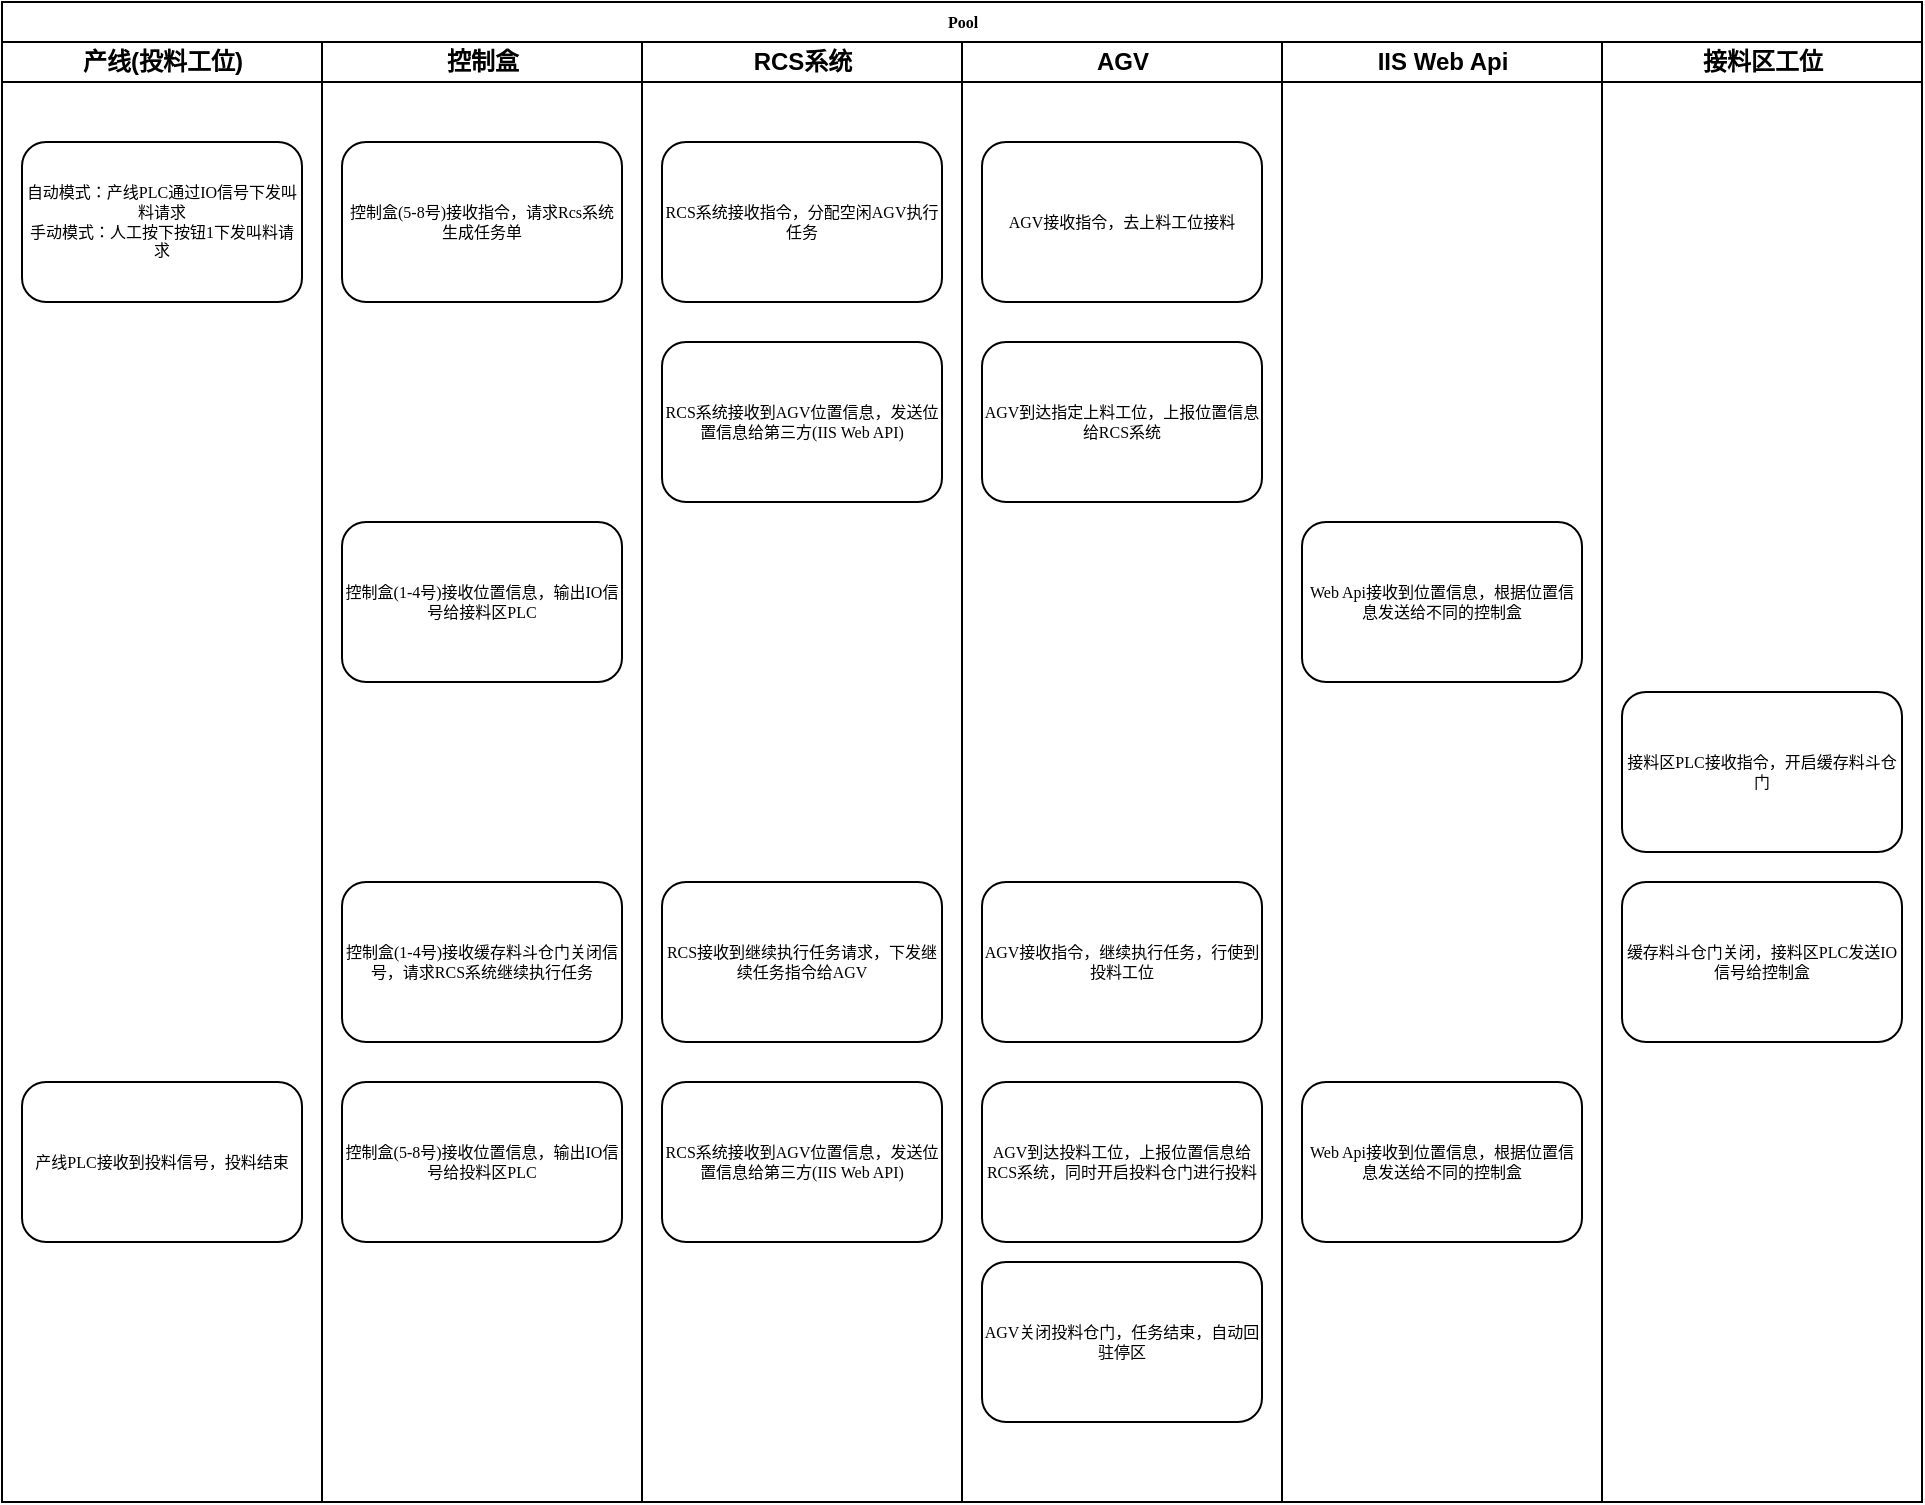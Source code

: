 <mxfile version="21.6.5" type="github">
  <diagram name="Page-1" id="74e2e168-ea6b-b213-b513-2b3c1d86103e">
    <mxGraphModel dx="1420" dy="754" grid="1" gridSize="10" guides="1" tooltips="1" connect="1" arrows="1" fold="1" page="1" pageScale="1" pageWidth="1100" pageHeight="850" background="none" math="0" shadow="0">
      <root>
        <mxCell id="0" />
        <mxCell id="1" parent="0" />
        <mxCell id="77e6c97f196da883-1" value="Pool" style="swimlane;html=1;childLayout=stackLayout;startSize=20;rounded=0;shadow=0;labelBackgroundColor=none;strokeWidth=1;fontFamily=Verdana;fontSize=8;align=center;" parent="1" vertex="1">
          <mxGeometry x="70" y="40" width="960" height="750" as="geometry" />
        </mxCell>
        <mxCell id="77e6c97f196da883-2" value="产线(投料工位)" style="swimlane;html=1;startSize=20;" parent="77e6c97f196da883-1" vertex="1">
          <mxGeometry y="20" width="160" height="730" as="geometry" />
        </mxCell>
        <mxCell id="77e6c97f196da883-8" value="自动模式：产线PLC通过IO信号下发叫料请求&lt;br&gt;手动模式：人工按下按钮1下发叫料请求" style="rounded=1;whiteSpace=wrap;html=1;shadow=0;labelBackgroundColor=none;strokeWidth=1;fontFamily=Verdana;fontSize=8;align=center;" parent="77e6c97f196da883-2" vertex="1">
          <mxGeometry x="10" y="50" width="140" height="80" as="geometry" />
        </mxCell>
        <mxCell id="hEFWX_XIuOQiZogUrTiY-18" value="产线PLC接收到投料信号，投料结束" style="rounded=1;whiteSpace=wrap;html=1;shadow=0;labelBackgroundColor=none;strokeWidth=1;fontFamily=Verdana;fontSize=8;align=center;" vertex="1" parent="77e6c97f196da883-2">
          <mxGeometry x="10" y="520" width="140" height="80" as="geometry" />
        </mxCell>
        <mxCell id="77e6c97f196da883-3" value="控制盒" style="swimlane;html=1;startSize=20;" parent="77e6c97f196da883-1" vertex="1">
          <mxGeometry x="160" y="20" width="160" height="730" as="geometry" />
        </mxCell>
        <mxCell id="hEFWX_XIuOQiZogUrTiY-1" value="控制盒(5-8号)接收指令，请求Rcs系统生成任务单" style="rounded=1;whiteSpace=wrap;html=1;shadow=0;labelBackgroundColor=none;strokeWidth=1;fontFamily=Verdana;fontSize=8;align=center;" vertex="1" parent="77e6c97f196da883-3">
          <mxGeometry x="10" y="50" width="140" height="80" as="geometry" />
        </mxCell>
        <mxCell id="hEFWX_XIuOQiZogUrTiY-7" value="控制盒(1-4号)接收位置信息，输出IO信号给接料区PLC" style="rounded=1;whiteSpace=wrap;html=1;shadow=0;labelBackgroundColor=none;strokeWidth=1;fontFamily=Verdana;fontSize=8;align=center;" vertex="1" parent="77e6c97f196da883-3">
          <mxGeometry x="10" y="240" width="140" height="80" as="geometry" />
        </mxCell>
        <mxCell id="hEFWX_XIuOQiZogUrTiY-10" value="控制盒(1-4号)接收缓存料斗仓门关闭信号，请求RCS系统继续执行任务" style="rounded=1;whiteSpace=wrap;html=1;shadow=0;labelBackgroundColor=none;strokeWidth=1;fontFamily=Verdana;fontSize=8;align=center;" vertex="1" parent="77e6c97f196da883-3">
          <mxGeometry x="10" y="420" width="140" height="80" as="geometry" />
        </mxCell>
        <mxCell id="hEFWX_XIuOQiZogUrTiY-17" value="控制盒(5-8号)接收位置信息，输出IO信号给投料区PLC" style="rounded=1;whiteSpace=wrap;html=1;shadow=0;labelBackgroundColor=none;strokeWidth=1;fontFamily=Verdana;fontSize=8;align=center;" vertex="1" parent="77e6c97f196da883-3">
          <mxGeometry x="10" y="520" width="140" height="80" as="geometry" />
        </mxCell>
        <mxCell id="77e6c97f196da883-4" value="RCS系统" style="swimlane;html=1;startSize=20;" parent="77e6c97f196da883-1" vertex="1">
          <mxGeometry x="320" y="20" width="160" height="730" as="geometry" />
        </mxCell>
        <mxCell id="hEFWX_XIuOQiZogUrTiY-2" value="RCS系统接收指令，分配空闲AGV执行任务" style="rounded=1;whiteSpace=wrap;html=1;shadow=0;labelBackgroundColor=none;strokeWidth=1;fontFamily=Verdana;fontSize=8;align=center;" vertex="1" parent="77e6c97f196da883-4">
          <mxGeometry x="10" y="50" width="140" height="80" as="geometry" />
        </mxCell>
        <mxCell id="hEFWX_XIuOQiZogUrTiY-5" value="RCS系统接收到AGV位置信息，发送位置信息给第三方(IIS Web API)" style="rounded=1;whiteSpace=wrap;html=1;shadow=0;labelBackgroundColor=none;strokeWidth=1;fontFamily=Verdana;fontSize=8;align=center;" vertex="1" parent="77e6c97f196da883-4">
          <mxGeometry x="10" y="150" width="140" height="80" as="geometry" />
        </mxCell>
        <mxCell id="hEFWX_XIuOQiZogUrTiY-11" value="RCS接收到继续执行任务请求，下发继续任务指令给AGV" style="rounded=1;whiteSpace=wrap;html=1;shadow=0;labelBackgroundColor=none;strokeWidth=1;fontFamily=Verdana;fontSize=8;align=center;" vertex="1" parent="77e6c97f196da883-4">
          <mxGeometry x="10" y="420" width="140" height="80" as="geometry" />
        </mxCell>
        <mxCell id="hEFWX_XIuOQiZogUrTiY-15" value="RCS系统接收到AGV位置信息，发送位置信息给第三方(IIS Web API)" style="rounded=1;whiteSpace=wrap;html=1;shadow=0;labelBackgroundColor=none;strokeWidth=1;fontFamily=Verdana;fontSize=8;align=center;" vertex="1" parent="77e6c97f196da883-4">
          <mxGeometry x="10" y="520" width="140" height="80" as="geometry" />
        </mxCell>
        <mxCell id="77e6c97f196da883-5" value="AGV" style="swimlane;html=1;startSize=20;" parent="77e6c97f196da883-1" vertex="1">
          <mxGeometry x="480" y="20" width="160" height="730" as="geometry" />
        </mxCell>
        <mxCell id="hEFWX_XIuOQiZogUrTiY-3" value="AGV接收指令，去上料工位接料" style="rounded=1;whiteSpace=wrap;html=1;shadow=0;labelBackgroundColor=none;strokeWidth=1;fontFamily=Verdana;fontSize=8;align=center;" vertex="1" parent="77e6c97f196da883-5">
          <mxGeometry x="10" y="50" width="140" height="80" as="geometry" />
        </mxCell>
        <mxCell id="hEFWX_XIuOQiZogUrTiY-4" value="AGV到达指定上料工位，上报位置信息给RCS系统" style="rounded=1;whiteSpace=wrap;html=1;shadow=0;labelBackgroundColor=none;strokeWidth=1;fontFamily=Verdana;fontSize=8;align=center;" vertex="1" parent="77e6c97f196da883-5">
          <mxGeometry x="10" y="150" width="140" height="80" as="geometry" />
        </mxCell>
        <mxCell id="hEFWX_XIuOQiZogUrTiY-12" value="AGV接收指令，继续执行任务，行使到投料工位" style="rounded=1;whiteSpace=wrap;html=1;shadow=0;labelBackgroundColor=none;strokeWidth=1;fontFamily=Verdana;fontSize=8;align=center;" vertex="1" parent="77e6c97f196da883-5">
          <mxGeometry x="10" y="420" width="140" height="80" as="geometry" />
        </mxCell>
        <mxCell id="hEFWX_XIuOQiZogUrTiY-13" value="AGV到达投料工位，上报位置信息给RCS系统，同时开启投料仓门进行投料" style="rounded=1;whiteSpace=wrap;html=1;shadow=0;labelBackgroundColor=none;strokeWidth=1;fontFamily=Verdana;fontSize=8;align=center;" vertex="1" parent="77e6c97f196da883-5">
          <mxGeometry x="10" y="520" width="140" height="80" as="geometry" />
        </mxCell>
        <mxCell id="hEFWX_XIuOQiZogUrTiY-14" value="AGV关闭投料仓门，任务结束，自动回驻停区" style="rounded=1;whiteSpace=wrap;html=1;shadow=0;labelBackgroundColor=none;strokeWidth=1;fontFamily=Verdana;fontSize=8;align=center;" vertex="1" parent="77e6c97f196da883-5">
          <mxGeometry x="10" y="610" width="140" height="80" as="geometry" />
        </mxCell>
        <mxCell id="77e6c97f196da883-6" value="IIS Web Api" style="swimlane;html=1;startSize=20;" parent="77e6c97f196da883-1" vertex="1">
          <mxGeometry x="640" y="20" width="160" height="730" as="geometry" />
        </mxCell>
        <mxCell id="hEFWX_XIuOQiZogUrTiY-6" value="Web Api接收到位置信息，根据位置信息发送给不同的控制盒" style="rounded=1;whiteSpace=wrap;html=1;shadow=0;labelBackgroundColor=none;strokeWidth=1;fontFamily=Verdana;fontSize=8;align=center;" vertex="1" parent="77e6c97f196da883-6">
          <mxGeometry x="10" y="240" width="140" height="80" as="geometry" />
        </mxCell>
        <mxCell id="hEFWX_XIuOQiZogUrTiY-16" value="Web Api接收到位置信息，根据位置信息发送给不同的控制盒" style="rounded=1;whiteSpace=wrap;html=1;shadow=0;labelBackgroundColor=none;strokeWidth=1;fontFamily=Verdana;fontSize=8;align=center;" vertex="1" parent="77e6c97f196da883-6">
          <mxGeometry x="10" y="520" width="140" height="80" as="geometry" />
        </mxCell>
        <mxCell id="77e6c97f196da883-7" value="接料区工位" style="swimlane;html=1;startSize=20;" parent="77e6c97f196da883-1" vertex="1">
          <mxGeometry x="800" y="20" width="160" height="730" as="geometry" />
        </mxCell>
        <mxCell id="hEFWX_XIuOQiZogUrTiY-8" value="接料区PLC接收指令，开启缓存料斗仓门" style="rounded=1;whiteSpace=wrap;html=1;shadow=0;labelBackgroundColor=none;strokeWidth=1;fontFamily=Verdana;fontSize=8;align=center;" vertex="1" parent="77e6c97f196da883-7">
          <mxGeometry x="10" y="325" width="140" height="80" as="geometry" />
        </mxCell>
        <mxCell id="hEFWX_XIuOQiZogUrTiY-9" value="缓存料斗仓门关闭，接料区PLC发送IO信号给控制盒" style="rounded=1;whiteSpace=wrap;html=1;shadow=0;labelBackgroundColor=none;strokeWidth=1;fontFamily=Verdana;fontSize=8;align=center;" vertex="1" parent="77e6c97f196da883-7">
          <mxGeometry x="10" y="420" width="140" height="80" as="geometry" />
        </mxCell>
      </root>
    </mxGraphModel>
  </diagram>
</mxfile>
